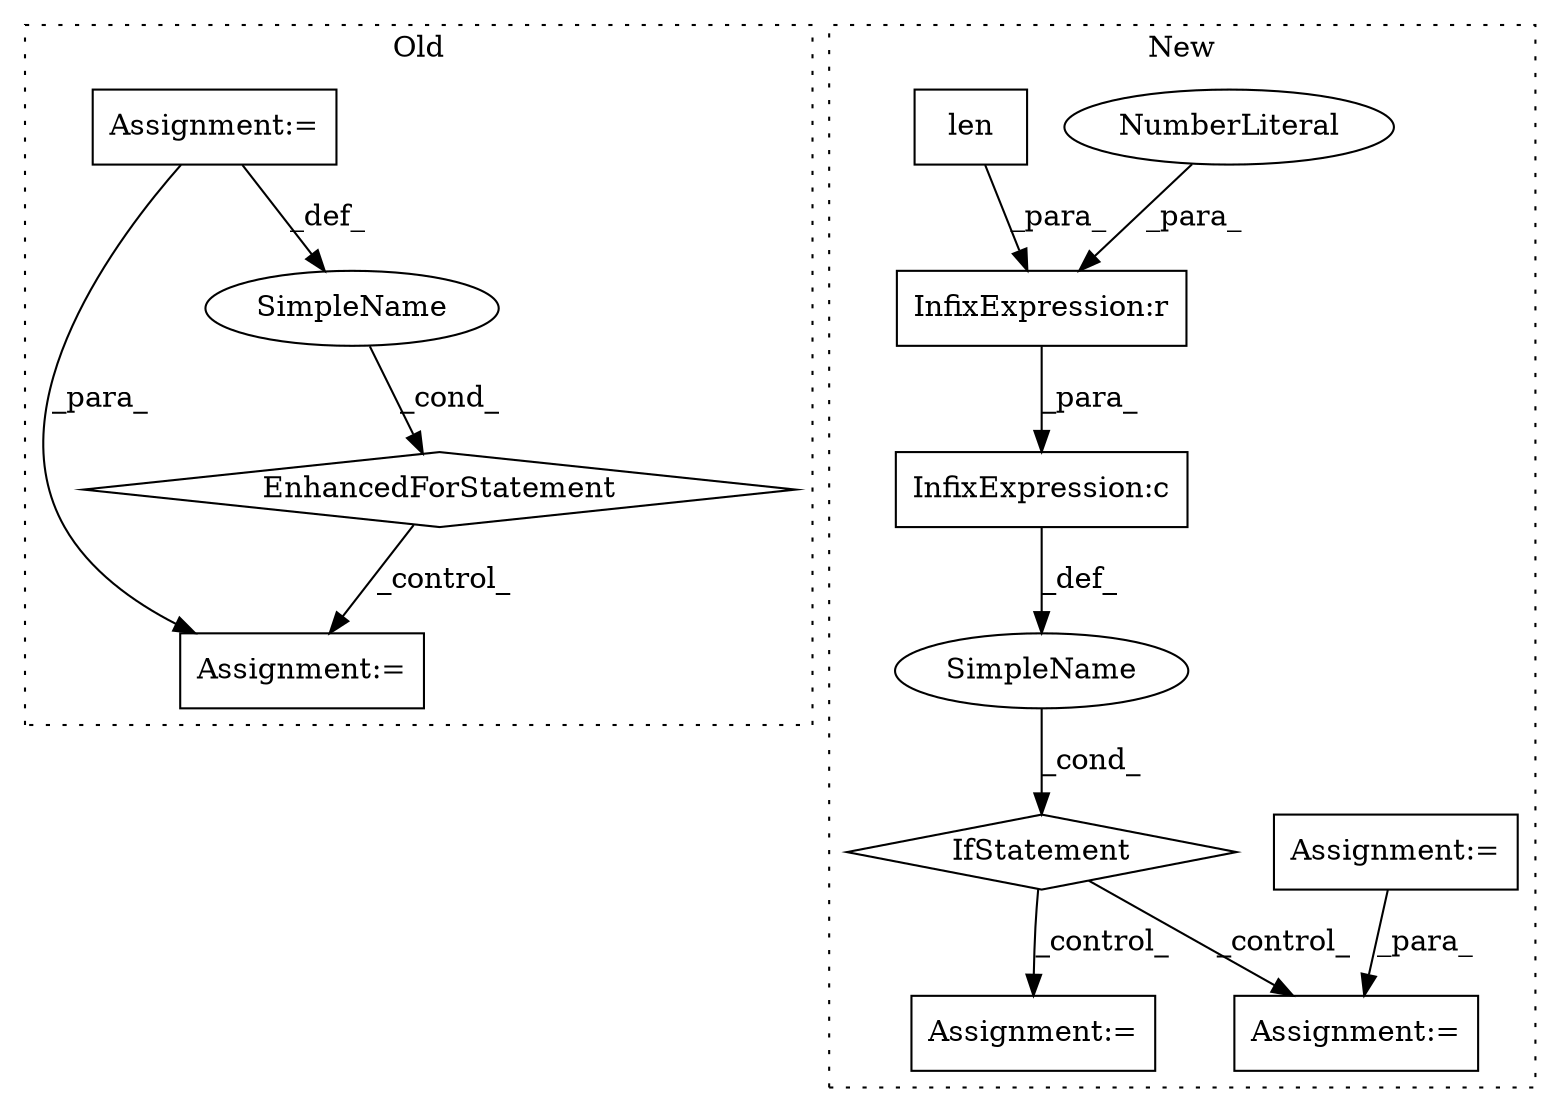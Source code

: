 digraph G {
subgraph cluster0 {
1 [label="EnhancedForStatement" a="70" s="3115,3186" l="57,2" shape="diamond"];
3 [label="Assignment:=" a="7" s="3025" l="1" shape="box"];
4 [label="Assignment:=" a="7" s="3209" l="1" shape="box"];
5 [label="SimpleName" a="42" s="3176" l="3" shape="ellipse"];
label = "Old";
style="dotted";
}
subgraph cluster1 {
2 [label="IfStatement" a="25" s="3061,3097" l="4,2" shape="diamond"];
6 [label="Assignment:=" a="7" s="3210" l="1" shape="box"];
7 [label="SimpleName" a="42" s="" l="" shape="ellipse"];
8 [label="InfixExpression:r" a="27" s="3092" l="3" shape="box"];
9 [label="Assignment:=" a="7" s="3142" l="1" shape="box"];
10 [label="NumberLiteral" a="34" s="3095" l="1" shape="ellipse"];
11 [label="Assignment:=" a="7" s="3038" l="1" shape="box"];
12 [label="len" a="32" s="3079,3091" l="4,1" shape="box"];
13 [label="InfixExpression:c" a="27" s="3074" l="4" shape="box"];
label = "New";
style="dotted";
}
1 -> 4 [label="_control_"];
2 -> 9 [label="_control_"];
2 -> 6 [label="_control_"];
3 -> 4 [label="_para_"];
3 -> 5 [label="_def_"];
5 -> 1 [label="_cond_"];
7 -> 2 [label="_cond_"];
8 -> 13 [label="_para_"];
10 -> 8 [label="_para_"];
11 -> 6 [label="_para_"];
12 -> 8 [label="_para_"];
13 -> 7 [label="_def_"];
}